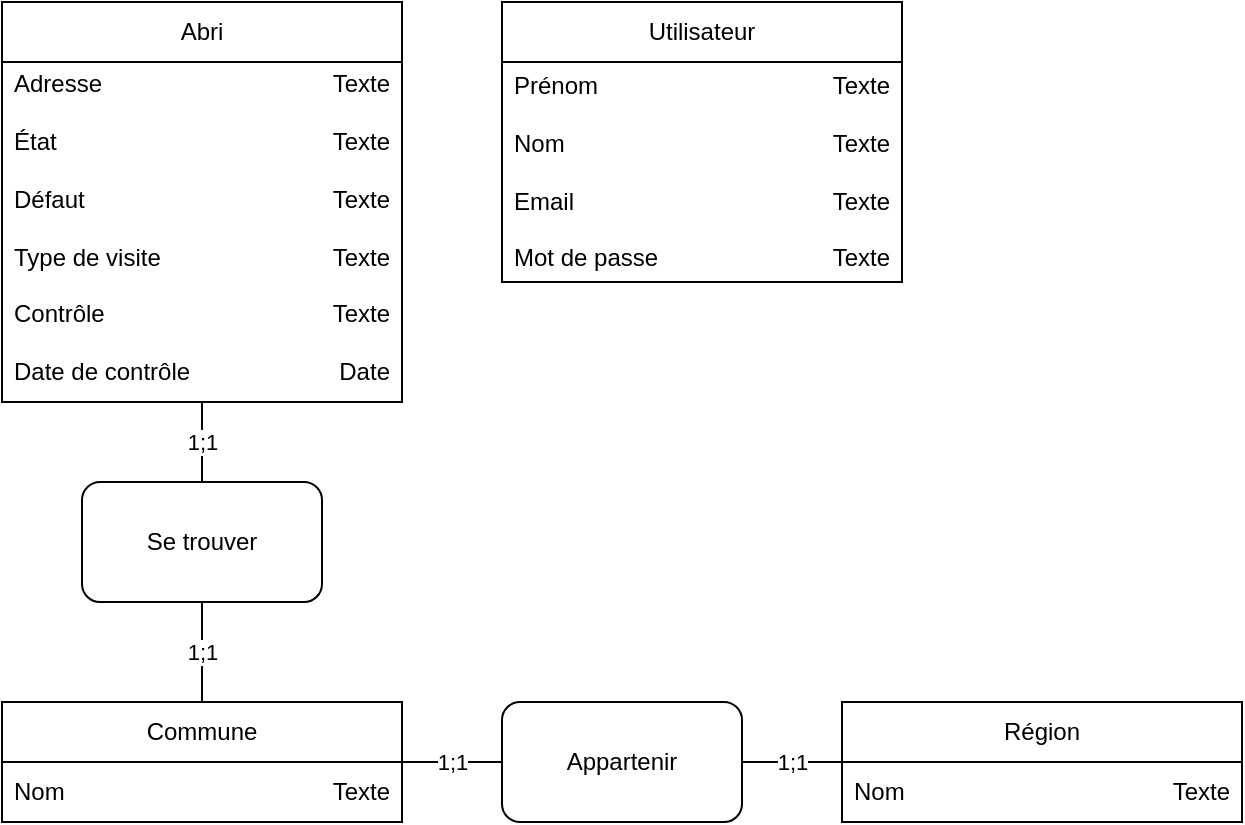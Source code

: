 <mxfile version="20.8.16" type="device"><diagram name="Page-1" id="VRLtV0uH2LTwfMc4ECmZ"><mxGraphModel dx="452" dy="835" grid="1" gridSize="10" guides="1" tooltips="1" connect="1" arrows="1" fold="1" page="1" pageScale="1" pageWidth="827" pageHeight="1169" math="0" shadow="0"><root><mxCell id="0"/><mxCell id="1" parent="0"/><mxCell id="WXFLfalxqnSFrU5tioZ8-13" value="" style="rounded=0;whiteSpace=wrap;html=1;" parent="1" vertex="1"><mxGeometry x="270" y="20" width="200" height="140" as="geometry"/></mxCell><mxCell id="WXFLfalxqnSFrU5tioZ8-14" value="Utilisateur" style="rounded=0;whiteSpace=wrap;html=1;" parent="1" vertex="1"><mxGeometry x="270" y="20" width="200" height="30" as="geometry"/></mxCell><mxCell id="WXFLfalxqnSFrU5tioZ8-15" value="Prénom&lt;br&gt;&lt;br&gt;Nom&lt;br&gt;&lt;br&gt;Email&lt;br&gt;&lt;br&gt;Mot de passe" style="text;strokeColor=none;fillColor=none;align=left;verticalAlign=middle;spacingLeft=4;spacingRight=4;overflow=hidden;points=[[0,0.5],[1,0.5]];portConstraint=eastwest;rotatable=0;whiteSpace=wrap;html=1;" parent="1" vertex="1"><mxGeometry x="270" y="50" width="90" height="110" as="geometry"/></mxCell><mxCell id="WXFLfalxqnSFrU5tioZ8-16" value="Texte&lt;br&gt;&lt;br&gt;Texte&lt;br&gt;&lt;br&gt;Texte&lt;br&gt;&lt;br&gt;Texte" style="text;strokeColor=none;fillColor=none;align=right;verticalAlign=middle;spacingLeft=4;spacingRight=4;overflow=hidden;points=[[0,0.5],[1,0.5]];portConstraint=eastwest;rotatable=0;whiteSpace=wrap;html=1;" parent="1" vertex="1"><mxGeometry x="390" y="50" width="80" height="110" as="geometry"/></mxCell><mxCell id="WXFLfalxqnSFrU5tioZ8-17" value="" style="rounded=0;whiteSpace=wrap;html=1;" parent="1" vertex="1"><mxGeometry x="20" y="20" width="200" height="200" as="geometry"/></mxCell><mxCell id="WXFLfalxqnSFrU5tioZ8-18" value="Abri" style="rounded=0;whiteSpace=wrap;html=1;" parent="1" vertex="1"><mxGeometry x="20" y="20" width="200" height="30" as="geometry"/></mxCell><mxCell id="WXFLfalxqnSFrU5tioZ8-20" value="Adresse&lt;br&gt;&lt;br&gt;État&lt;br&gt;&lt;br&gt;Défaut&lt;br&gt;&lt;br&gt;Type de visite&lt;br&gt;&lt;br&gt;Contrôle&lt;br&gt;&lt;br&gt;Date de contrôle" style="text;strokeColor=none;fillColor=none;align=left;verticalAlign=middle;spacingLeft=4;spacingRight=4;overflow=hidden;points=[[0,0.5],[1,0.5]];portConstraint=eastwest;rotatable=0;whiteSpace=wrap;html=1;" parent="1" vertex="1"><mxGeometry x="20" y="50" width="100" height="165" as="geometry"/></mxCell><mxCell id="WXFLfalxqnSFrU5tioZ8-21" value="Texte&lt;br&gt;&lt;br&gt;Texte&lt;br&gt;&lt;br&gt;Texte&lt;br&gt;&lt;br&gt;Texte&lt;br&gt;&lt;br&gt;Texte&lt;br&gt;&lt;br&gt;Date" style="text;strokeColor=none;fillColor=none;align=right;verticalAlign=middle;spacingLeft=4;spacingRight=4;overflow=hidden;points=[[0,0.5],[1,0.5]];portConstraint=eastwest;rotatable=0;whiteSpace=wrap;html=1;" parent="1" vertex="1"><mxGeometry x="120" y="50" width="100" height="165" as="geometry"/></mxCell><mxCell id="qmCCTD10eFOjpFxG9_lm-3" value="" style="rounded=0;whiteSpace=wrap;html=1;" parent="1" vertex="1"><mxGeometry x="20" y="370" width="200" height="60" as="geometry"/></mxCell><mxCell id="qmCCTD10eFOjpFxG9_lm-4" value="Commune" style="rounded=0;whiteSpace=wrap;html=1;" parent="1" vertex="1"><mxGeometry x="20" y="370" width="200" height="30" as="geometry"/></mxCell><mxCell id="qmCCTD10eFOjpFxG9_lm-9" value="Nom" style="text;strokeColor=none;fillColor=none;align=left;verticalAlign=middle;spacingLeft=4;spacingRight=4;overflow=hidden;points=[[0,0.5],[1,0.5]];portConstraint=eastwest;rotatable=0;whiteSpace=wrap;html=1;" parent="1" vertex="1"><mxGeometry x="20" y="400" width="100" height="30" as="geometry"/></mxCell><mxCell id="qmCCTD10eFOjpFxG9_lm-10" value="Texte" style="text;strokeColor=none;fillColor=none;align=right;verticalAlign=middle;spacingLeft=4;spacingRight=4;overflow=hidden;points=[[0,0.5],[1,0.5]];portConstraint=eastwest;rotatable=0;whiteSpace=wrap;html=1;" parent="1" vertex="1"><mxGeometry x="120" y="400" width="100" height="30" as="geometry"/></mxCell><mxCell id="qmCCTD10eFOjpFxG9_lm-11" value="" style="rounded=0;whiteSpace=wrap;html=1;" parent="1" vertex="1"><mxGeometry x="440" y="370" width="200" height="60" as="geometry"/></mxCell><mxCell id="qmCCTD10eFOjpFxG9_lm-12" value="Région" style="rounded=0;whiteSpace=wrap;html=1;" parent="1" vertex="1"><mxGeometry x="440" y="370" width="200" height="30" as="geometry"/></mxCell><mxCell id="qmCCTD10eFOjpFxG9_lm-13" value="Nom" style="text;strokeColor=none;fillColor=none;align=left;verticalAlign=middle;spacingLeft=4;spacingRight=4;overflow=hidden;points=[[0,0.5],[1,0.5]];portConstraint=eastwest;rotatable=0;whiteSpace=wrap;html=1;" parent="1" vertex="1"><mxGeometry x="440" y="400" width="100" height="30" as="geometry"/></mxCell><mxCell id="qmCCTD10eFOjpFxG9_lm-14" value="Texte" style="text;strokeColor=none;fillColor=none;align=right;verticalAlign=middle;spacingLeft=4;spacingRight=4;overflow=hidden;points=[[0,0.5],[1,0.5]];portConstraint=eastwest;rotatable=0;whiteSpace=wrap;html=1;" parent="1" vertex="1"><mxGeometry x="540" y="400" width="100" height="30" as="geometry"/></mxCell><mxCell id="PrkNhASgswQAcTmq7nzq-2" value="Se trouver" style="rounded=1;whiteSpace=wrap;html=1;" vertex="1" parent="1"><mxGeometry x="60" y="260" width="120" height="60" as="geometry"/></mxCell><mxCell id="PrkNhASgswQAcTmq7nzq-5" value="1;1" style="endArrow=none;html=1;rounded=0;entryX=0.5;entryY=1;entryDx=0;entryDy=0;" edge="1" parent="1" target="WXFLfalxqnSFrU5tioZ8-17"><mxGeometry width="50" height="50" relative="1" as="geometry"><mxPoint x="120" y="260" as="sourcePoint"/><mxPoint x="150" y="460" as="targetPoint"/></mxGeometry></mxCell><mxCell id="PrkNhASgswQAcTmq7nzq-6" value="Appartenir" style="rounded=1;whiteSpace=wrap;html=1;" vertex="1" parent="1"><mxGeometry x="270" y="370" width="120" height="60" as="geometry"/></mxCell><mxCell id="PrkNhASgswQAcTmq7nzq-7" value="1;1" style="endArrow=none;html=1;rounded=0;entryX=0.5;entryY=1;entryDx=0;entryDy=0;" edge="1" parent="1" target="PrkNhASgswQAcTmq7nzq-2"><mxGeometry width="50" height="50" relative="1" as="geometry"><mxPoint x="120" y="370" as="sourcePoint"/><mxPoint x="180" y="480" as="targetPoint"/></mxGeometry></mxCell><mxCell id="PrkNhASgswQAcTmq7nzq-8" value="1;1" style="endArrow=none;html=1;rounded=0;entryX=0;entryY=0.5;entryDx=0;entryDy=0;exitX=1;exitY=0.5;exitDx=0;exitDy=0;" edge="1" parent="1" source="qmCCTD10eFOjpFxG9_lm-3" target="PrkNhASgswQAcTmq7nzq-6"><mxGeometry width="50" height="50" relative="1" as="geometry"><mxPoint x="220" y="490" as="sourcePoint"/><mxPoint x="270" y="490" as="targetPoint"/></mxGeometry></mxCell><mxCell id="PrkNhASgswQAcTmq7nzq-10" value="1;1" style="endArrow=none;html=1;rounded=0;exitX=1;exitY=0.5;exitDx=0;exitDy=0;entryX=0;entryY=0.5;entryDx=0;entryDy=0;" edge="1" parent="1" source="PrkNhASgswQAcTmq7nzq-6" target="qmCCTD10eFOjpFxG9_lm-11"><mxGeometry width="50" height="50" relative="1" as="geometry"><mxPoint x="360" y="550" as="sourcePoint"/><mxPoint x="420" y="470" as="targetPoint"/></mxGeometry></mxCell></root></mxGraphModel></diagram></mxfile>